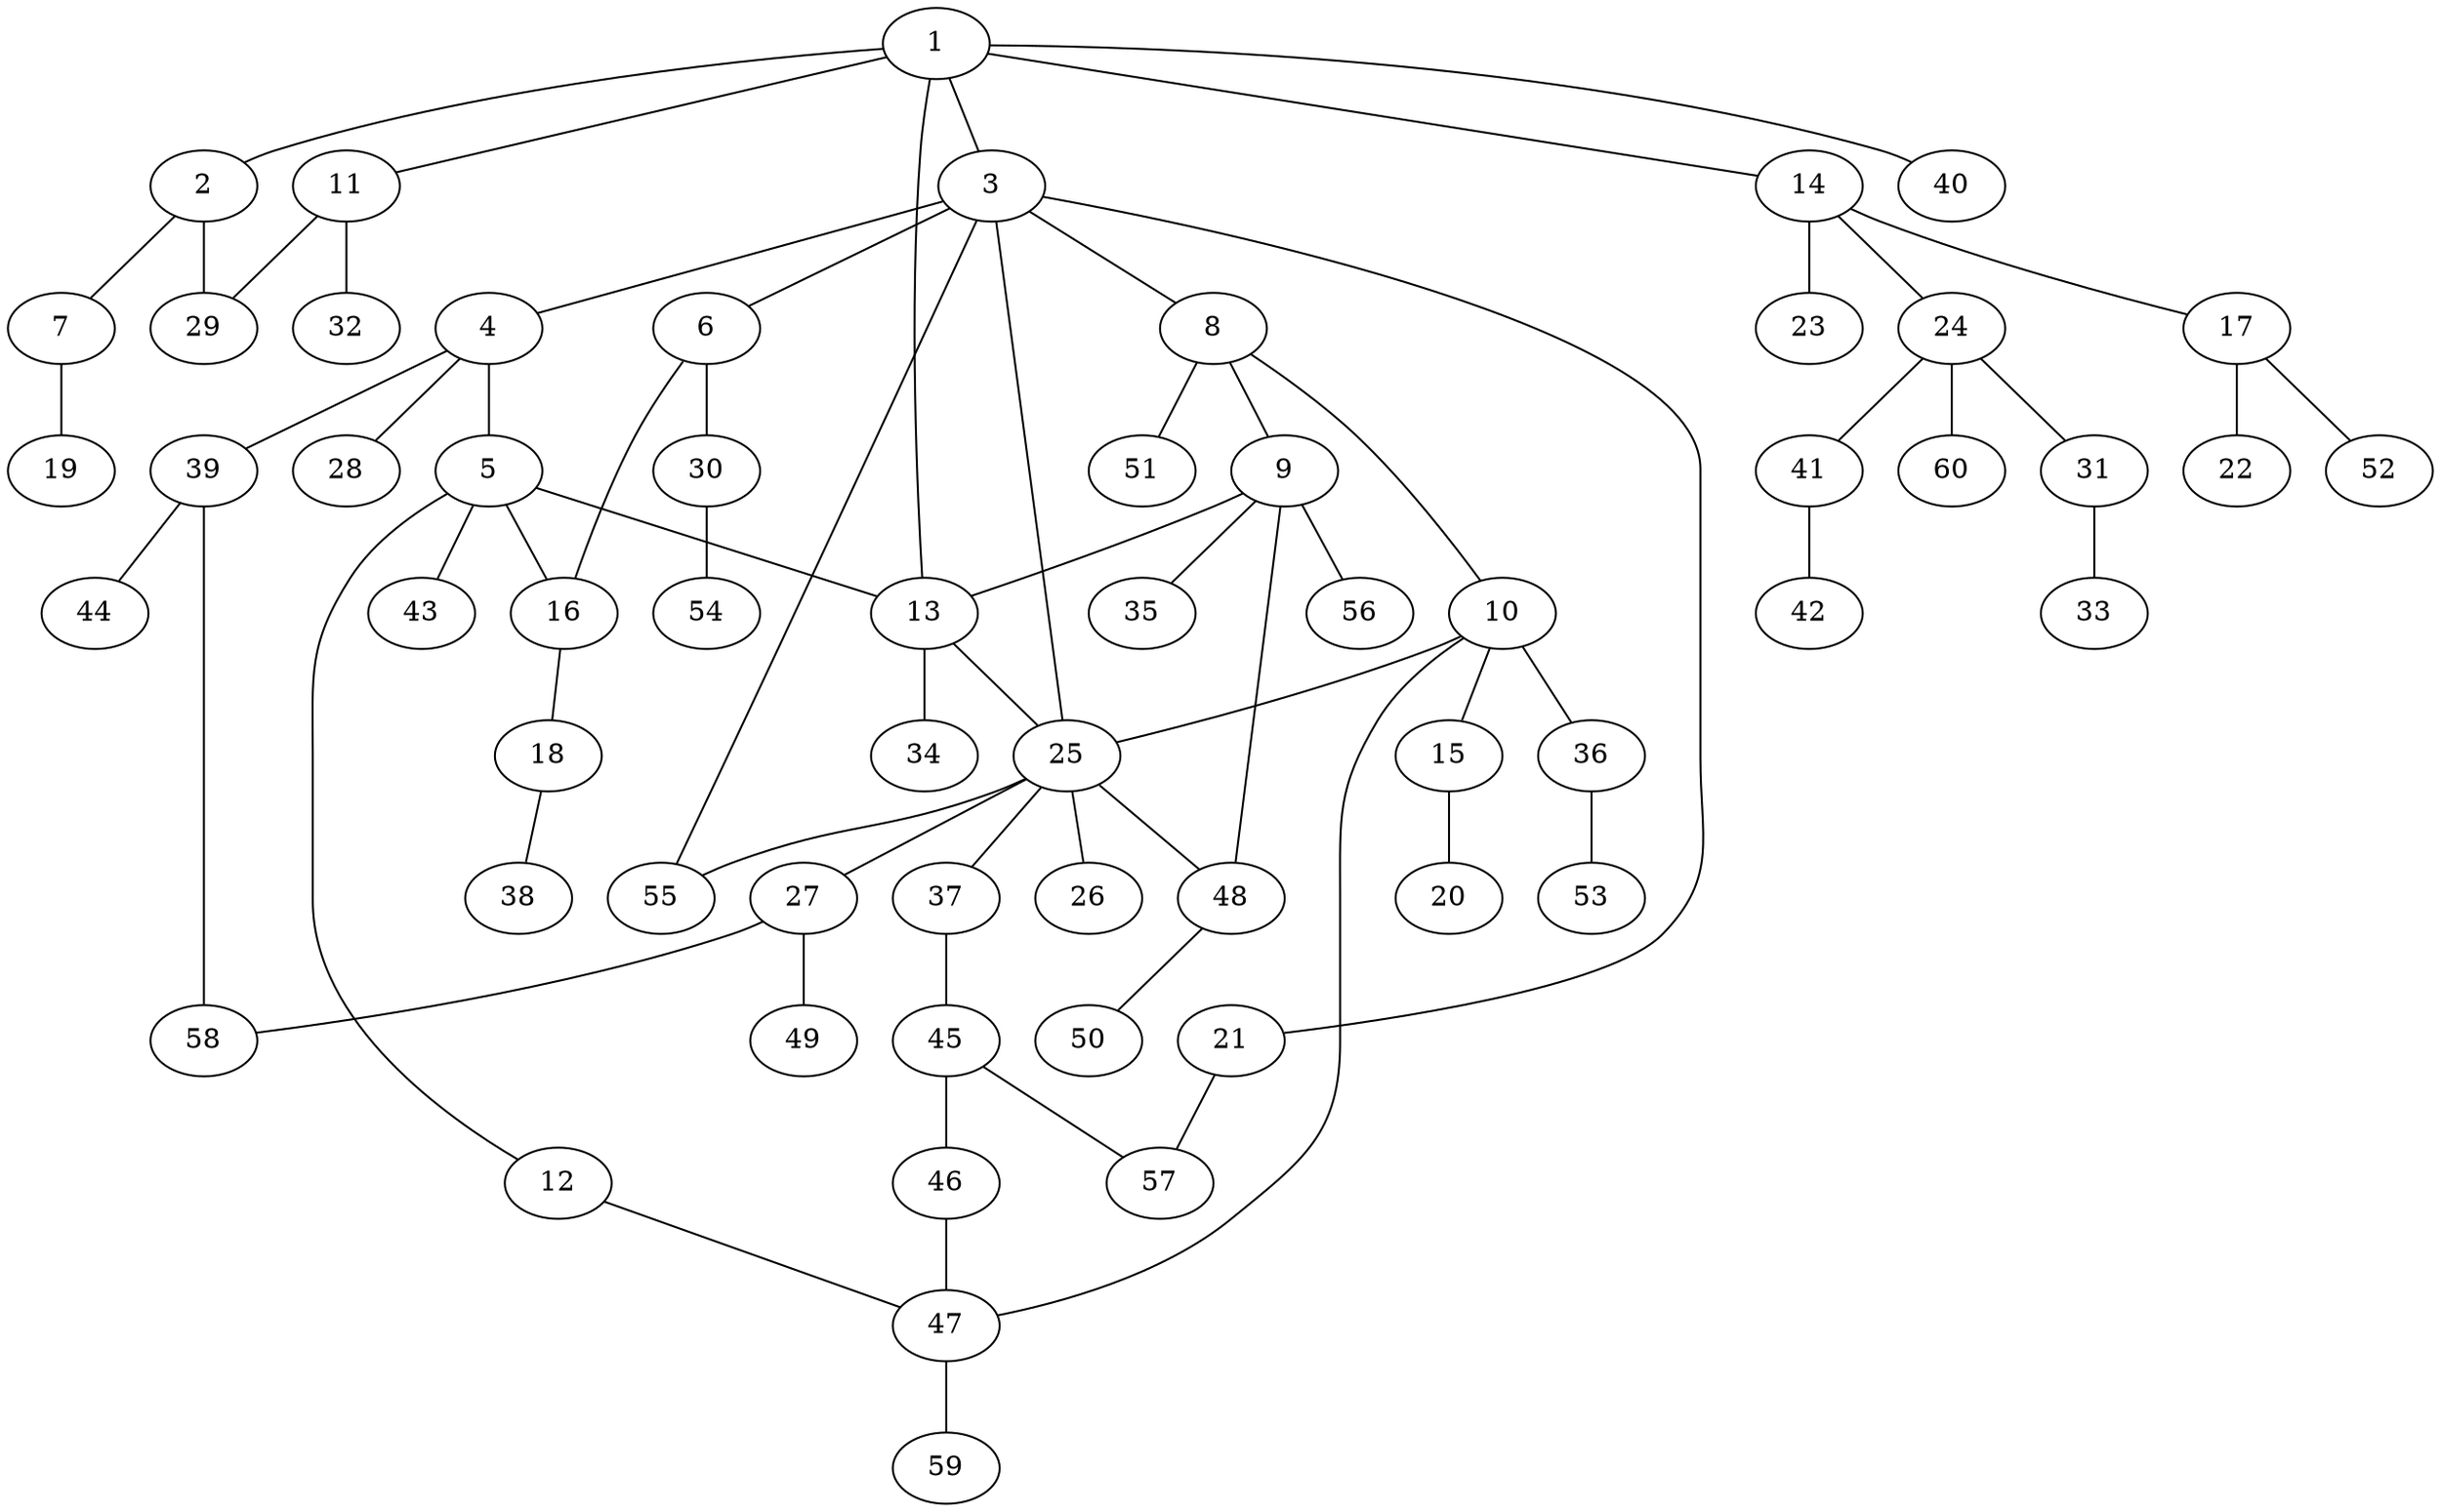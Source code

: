 graph graphname {1--2
1--3
1--11
1--13
1--14
1--40
2--7
2--29
3--4
3--6
3--8
3--21
3--25
3--55
4--5
4--28
4--39
5--12
5--13
5--16
5--43
6--16
6--30
7--19
8--9
8--10
8--51
9--13
9--35
9--48
9--56
10--15
10--25
10--36
10--47
11--29
11--32
12--47
13--25
13--34
14--17
14--23
14--24
15--20
16--18
17--22
17--52
18--38
21--57
24--31
24--41
24--60
25--26
25--27
25--37
25--48
25--55
27--49
27--58
30--54
31--33
36--53
37--45
39--44
39--58
41--42
45--46
45--57
46--47
47--59
48--50
}
